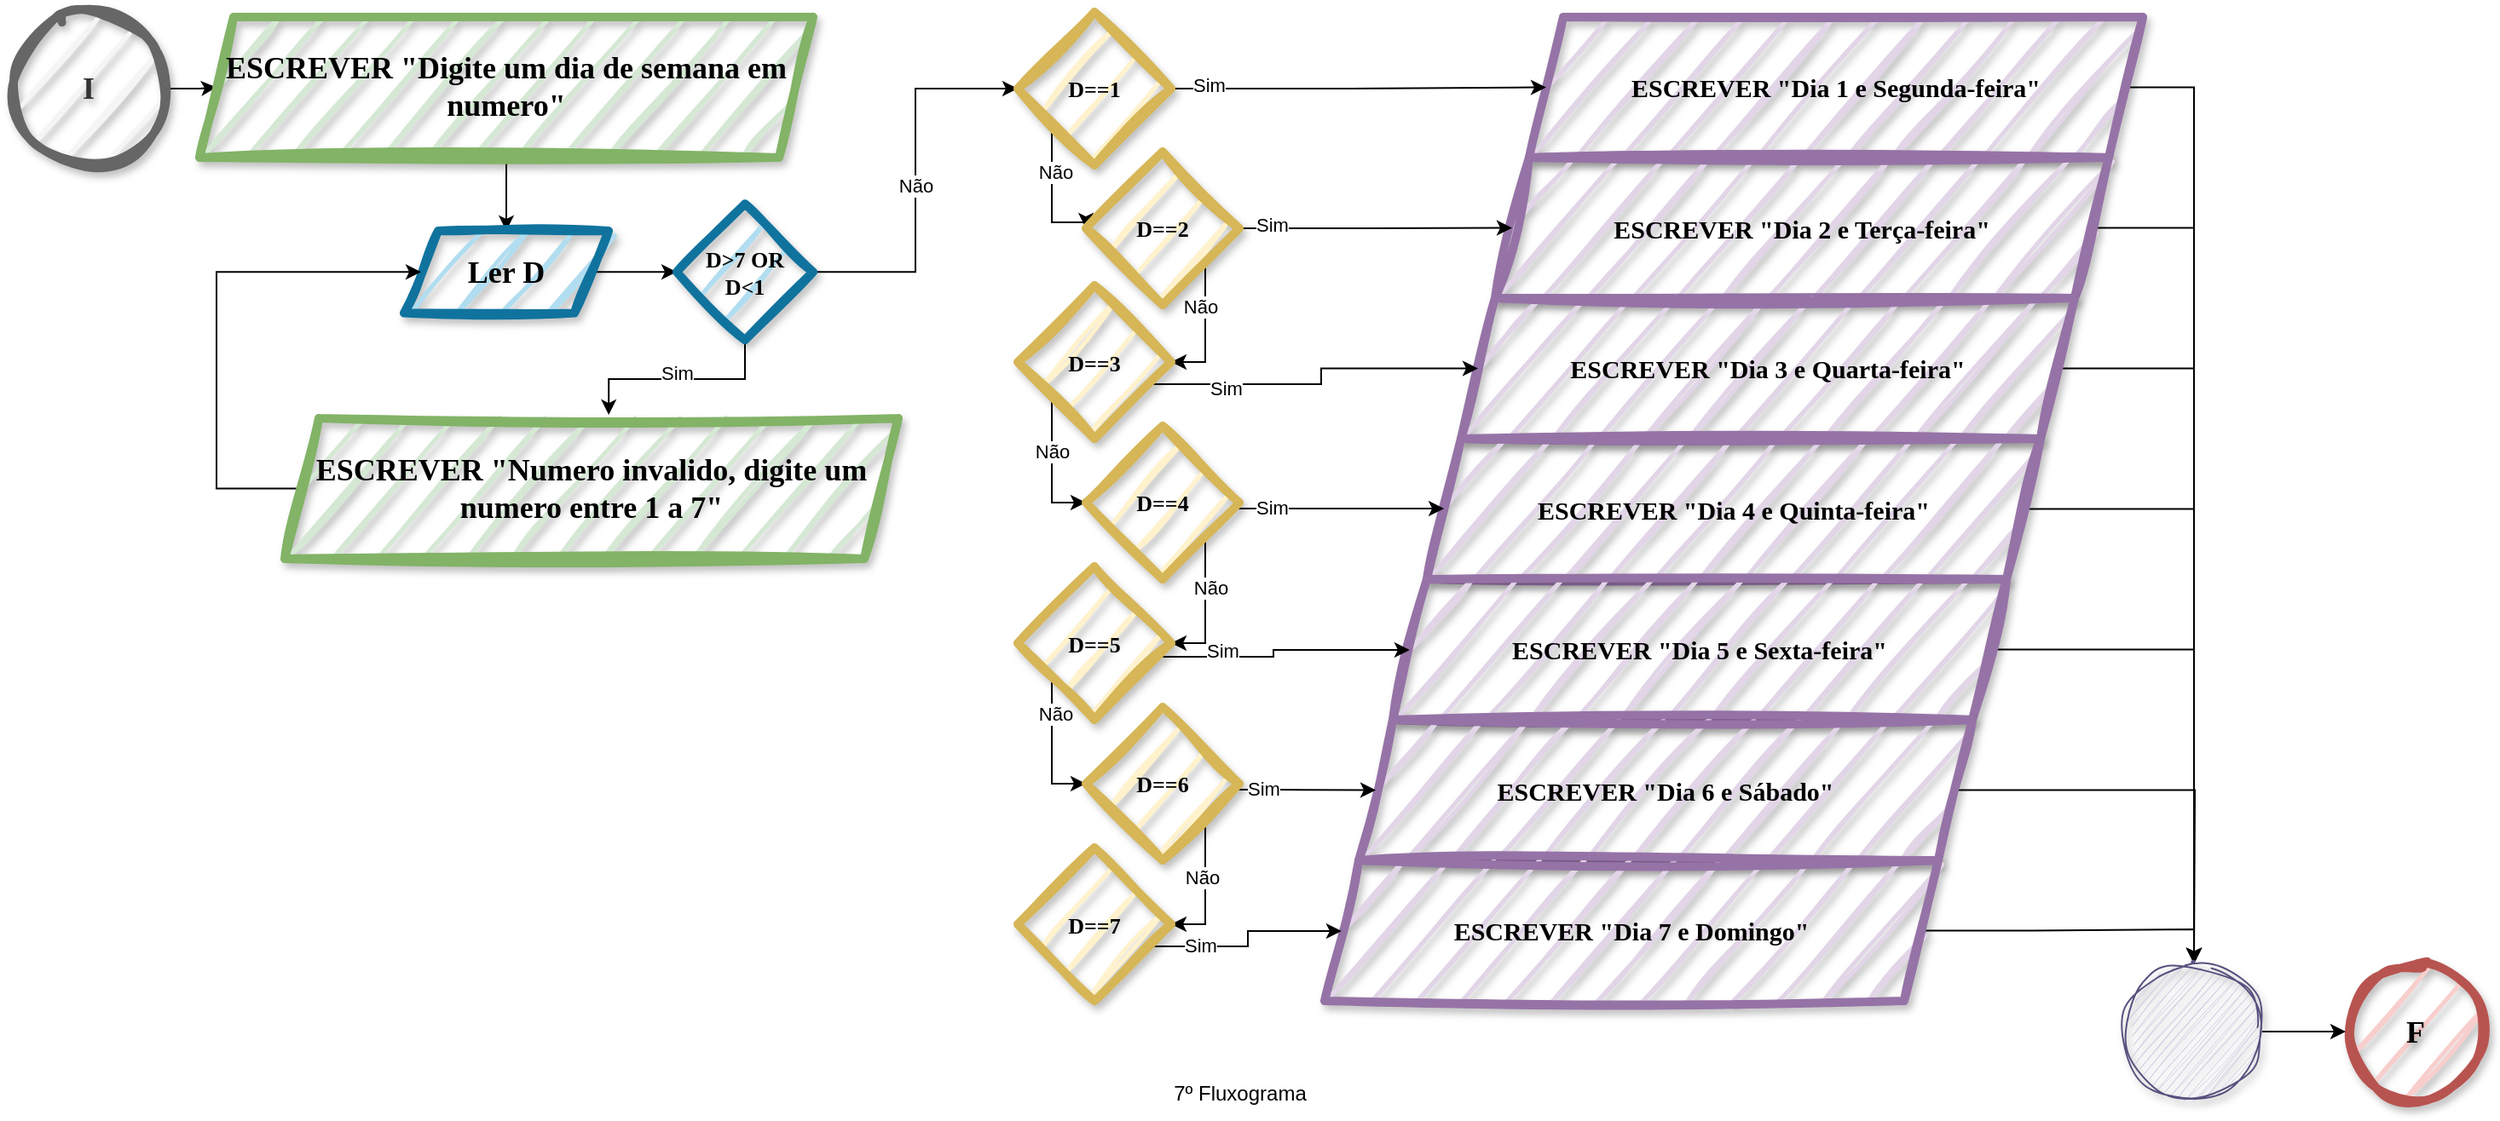 <mxfile version="28.2.5">
  <diagram name="Página-1" id="9xwKT7UWdcwKdDa5wmCm">
    <mxGraphModel dx="2216" dy="914" grid="1" gridSize="10" guides="1" tooltips="1" connect="1" arrows="1" fold="1" page="1" pageScale="1" pageWidth="1169" pageHeight="827" math="0" shadow="0">
      <root>
        <mxCell id="0" />
        <mxCell id="1" parent="0" />
        <mxCell id="ja1WpsGNbCiEYwsB8e6B-7" value="" style="edgeStyle=orthogonalEdgeStyle;rounded=0;orthogonalLoop=1;jettySize=auto;html=1;entryX=0;entryY=0.5;entryDx=0;entryDy=0;" parent="1" source="ja1WpsGNbCiEYwsB8e6B-2" target="ja1WpsGNbCiEYwsB8e6B-6" edge="1">
          <mxGeometry relative="1" as="geometry">
            <mxPoint x="200" y="66" as="targetPoint" />
          </mxGeometry>
        </mxCell>
        <mxCell id="ja1WpsGNbCiEYwsB8e6B-2" value="I" style="ellipse;whiteSpace=wrap;html=1;aspect=fixed;fillColor=#f5f5f5;strokeColor=#666666;strokeWidth=5;perimeterSpacing=1;sketch=1;curveFitting=1;jiggle=2;fontFamily=Lucida Console;fontStyle=1;fontSize=18;verticalAlign=middle;labelBackgroundColor=none;labelBorderColor=none;textShadow=1;shadow=1;fontColor=#333333;" parent="1" vertex="1">
          <mxGeometry x="30" y="20" width="90" height="90" as="geometry" />
        </mxCell>
        <mxCell id="ja1WpsGNbCiEYwsB8e6B-3" value="F" style="ellipse;whiteSpace=wrap;html=1;aspect=fixed;fillColor=#f8cecc;strokeColor=#b85450;strokeWidth=5;perimeterSpacing=1;sketch=1;curveFitting=1;jiggle=2;fontFamily=Lucida Console;fontStyle=1;fontSize=18;verticalAlign=middle;labelBackgroundColor=none;labelBorderColor=none;textShadow=1;shadow=1;" parent="1" vertex="1">
          <mxGeometry x="1400" y="578.5" width="80" height="80" as="geometry" />
        </mxCell>
        <mxCell id="ja1WpsGNbCiEYwsB8e6B-33" value="" style="edgeStyle=orthogonalEdgeStyle;rounded=0;orthogonalLoop=1;jettySize=auto;html=1;" parent="1" source="ja1WpsGNbCiEYwsB8e6B-6" target="ja1WpsGNbCiEYwsB8e6B-32" edge="1">
          <mxGeometry relative="1" as="geometry" />
        </mxCell>
        <mxCell id="ja1WpsGNbCiEYwsB8e6B-6" value="ESCREVER &quot;Digite um dia de semana em numero&quot;" style="shape=parallelogram;perimeter=parallelogramPerimeter;whiteSpace=wrap;html=1;fixedSize=1;fontSize=18;fontFamily=Lucida Console;fillColor=#d5e8d4;strokeColor=#82b366;strokeWidth=5;sketch=1;curveFitting=1;jiggle=2;fontStyle=1;labelBackgroundColor=none;labelBorderColor=none;shadow=1;" parent="1" vertex="1">
          <mxGeometry x="140" y="23" width="360" height="82.5" as="geometry" />
        </mxCell>
        <mxCell id="ja1WpsGNbCiEYwsB8e6B-97" style="edgeStyle=orthogonalEdgeStyle;rounded=0;orthogonalLoop=1;jettySize=auto;html=1;entryX=0.5;entryY=0;entryDx=0;entryDy=0;" parent="1" source="ja1WpsGNbCiEYwsB8e6B-10" target="ja1WpsGNbCiEYwsB8e6B-95" edge="1">
          <mxGeometry relative="1" as="geometry">
            <Array as="points">
              <mxPoint x="1310" y="64.5" />
            </Array>
          </mxGeometry>
        </mxCell>
        <mxCell id="ja1WpsGNbCiEYwsB8e6B-10" value="ESCREVER &quot;Dia 1 e Segunda-feira&quot;" style="shape=parallelogram;perimeter=parallelogramPerimeter;whiteSpace=wrap;html=1;fixedSize=1;fontSize=15;fontFamily=Lucida Console;fillColor=#e1d5e7;strokeColor=#9673a6;strokeWidth=5;sketch=1;curveFitting=1;jiggle=2;fontStyle=1;labelBackgroundColor=none;labelBorderColor=none;shadow=1;" parent="1" vertex="1">
          <mxGeometry x="920" y="23" width="360" height="82.5" as="geometry" />
        </mxCell>
        <mxCell id="ja1WpsGNbCiEYwsB8e6B-98" style="edgeStyle=orthogonalEdgeStyle;rounded=0;orthogonalLoop=1;jettySize=auto;html=1;entryX=0.5;entryY=0;entryDx=0;entryDy=0;" parent="1" source="ja1WpsGNbCiEYwsB8e6B-11" target="ja1WpsGNbCiEYwsB8e6B-95" edge="1">
          <mxGeometry relative="1" as="geometry" />
        </mxCell>
        <mxCell id="ja1WpsGNbCiEYwsB8e6B-11" value="ESCREVER &quot;Dia 2 e Terça-feira&quot;" style="shape=parallelogram;perimeter=parallelogramPerimeter;whiteSpace=wrap;html=1;fixedSize=1;fontSize=15;fontFamily=Lucida Console;fillColor=#e1d5e7;strokeColor=#9673a6;strokeWidth=5;sketch=1;curveFitting=1;jiggle=2;fontStyle=1;labelBackgroundColor=none;labelBorderColor=none;shadow=1;" parent="1" vertex="1">
          <mxGeometry x="900" y="105.5" width="360" height="82.5" as="geometry" />
        </mxCell>
        <mxCell id="ja1WpsGNbCiEYwsB8e6B-99" style="edgeStyle=orthogonalEdgeStyle;rounded=0;orthogonalLoop=1;jettySize=auto;html=1;entryX=0.5;entryY=0;entryDx=0;entryDy=0;" parent="1" source="ja1WpsGNbCiEYwsB8e6B-12" target="ja1WpsGNbCiEYwsB8e6B-95" edge="1">
          <mxGeometry relative="1" as="geometry" />
        </mxCell>
        <mxCell id="ja1WpsGNbCiEYwsB8e6B-12" value="ESCREVER &quot;Dia 3 e Quarta-feira&quot;" style="shape=parallelogram;perimeter=parallelogramPerimeter;whiteSpace=wrap;html=1;fixedSize=1;fontSize=15;fontFamily=Lucida Console;fillColor=#e1d5e7;strokeColor=#9673a6;strokeWidth=5;sketch=1;curveFitting=1;jiggle=2;fontStyle=1;labelBackgroundColor=none;labelBorderColor=none;shadow=1;" parent="1" vertex="1">
          <mxGeometry x="880" y="188" width="360" height="82.5" as="geometry" />
        </mxCell>
        <mxCell id="ja1WpsGNbCiEYwsB8e6B-100" style="edgeStyle=orthogonalEdgeStyle;rounded=0;orthogonalLoop=1;jettySize=auto;html=1;entryX=0.5;entryY=0;entryDx=0;entryDy=0;" parent="1" source="ja1WpsGNbCiEYwsB8e6B-13" target="ja1WpsGNbCiEYwsB8e6B-95" edge="1">
          <mxGeometry relative="1" as="geometry" />
        </mxCell>
        <mxCell id="ja1WpsGNbCiEYwsB8e6B-13" value="ESCREVER &quot;Dia 4 e Quinta-feira&quot;" style="shape=parallelogram;perimeter=parallelogramPerimeter;whiteSpace=wrap;html=1;fixedSize=1;fontSize=15;fontFamily=Lucida Console;fillColor=#e1d5e7;strokeColor=#9673a6;strokeWidth=5;sketch=1;curveFitting=1;jiggle=2;fontStyle=1;labelBackgroundColor=none;labelBorderColor=none;shadow=1;" parent="1" vertex="1">
          <mxGeometry x="860" y="270.5" width="360" height="82.5" as="geometry" />
        </mxCell>
        <mxCell id="ja1WpsGNbCiEYwsB8e6B-101" style="edgeStyle=orthogonalEdgeStyle;rounded=0;orthogonalLoop=1;jettySize=auto;html=1;entryX=0.5;entryY=0;entryDx=0;entryDy=0;" parent="1" source="ja1WpsGNbCiEYwsB8e6B-14" target="ja1WpsGNbCiEYwsB8e6B-95" edge="1">
          <mxGeometry relative="1" as="geometry" />
        </mxCell>
        <mxCell id="ja1WpsGNbCiEYwsB8e6B-14" value="ESCREVER &quot;Dia 5 e Sexta-feira&quot;" style="shape=parallelogram;perimeter=parallelogramPerimeter;whiteSpace=wrap;html=1;fixedSize=1;fontSize=15;fontFamily=Lucida Console;fillColor=#e1d5e7;strokeColor=#9673a6;strokeWidth=5;sketch=1;curveFitting=1;jiggle=2;fontStyle=1;labelBackgroundColor=none;labelBorderColor=none;shadow=1;" parent="1" vertex="1">
          <mxGeometry x="840" y="353" width="360" height="82.5" as="geometry" />
        </mxCell>
        <mxCell id="ja1WpsGNbCiEYwsB8e6B-102" style="edgeStyle=orthogonalEdgeStyle;rounded=0;orthogonalLoop=1;jettySize=auto;html=1;" parent="1" source="ja1WpsGNbCiEYwsB8e6B-15" edge="1">
          <mxGeometry relative="1" as="geometry">
            <mxPoint x="1310" y="578.5" as="targetPoint" />
          </mxGeometry>
        </mxCell>
        <mxCell id="ja1WpsGNbCiEYwsB8e6B-15" value="ESCREVER &quot;Dia 6 e Sábado&quot;" style="shape=parallelogram;perimeter=parallelogramPerimeter;whiteSpace=wrap;html=1;fixedSize=1;fontSize=15;fontFamily=Lucida Console;fillColor=#e1d5e7;strokeColor=#9673a6;strokeWidth=5;sketch=1;curveFitting=1;jiggle=2;fontStyle=1;labelBackgroundColor=none;labelBorderColor=none;shadow=1;" parent="1" vertex="1">
          <mxGeometry x="820" y="435.5" width="360" height="82.5" as="geometry" />
        </mxCell>
        <mxCell id="ja1WpsGNbCiEYwsB8e6B-103" style="edgeStyle=orthogonalEdgeStyle;rounded=0;orthogonalLoop=1;jettySize=auto;html=1;entryX=0.5;entryY=0;entryDx=0;entryDy=0;" parent="1" source="ja1WpsGNbCiEYwsB8e6B-16" target="ja1WpsGNbCiEYwsB8e6B-95" edge="1">
          <mxGeometry relative="1" as="geometry" />
        </mxCell>
        <mxCell id="ja1WpsGNbCiEYwsB8e6B-16" value="ESCREVER &quot;Dia 7 e Domingo&quot;" style="shape=parallelogram;perimeter=parallelogramPerimeter;whiteSpace=wrap;html=1;fixedSize=1;fontSize=15;fontFamily=Lucida Console;fillColor=#e1d5e7;strokeColor=#9673a6;strokeWidth=5;sketch=1;curveFitting=1;jiggle=2;fontStyle=1;labelBackgroundColor=none;labelBorderColor=none;shadow=1;" parent="1" vertex="1">
          <mxGeometry x="800" y="518" width="360" height="82.5" as="geometry" />
        </mxCell>
        <mxCell id="ja1WpsGNbCiEYwsB8e6B-36" value="" style="edgeStyle=orthogonalEdgeStyle;rounded=0;orthogonalLoop=1;jettySize=auto;html=1;" parent="1" source="ja1WpsGNbCiEYwsB8e6B-32" target="ja1WpsGNbCiEYwsB8e6B-34" edge="1">
          <mxGeometry relative="1" as="geometry" />
        </mxCell>
        <mxCell id="ja1WpsGNbCiEYwsB8e6B-32" value="Ler D" style="shape=parallelogram;perimeter=parallelogramPerimeter;whiteSpace=wrap;html=1;fixedSize=1;fontSize=18;fontFamily=Lucida Console;fillColor=#b1ddf0;strokeColor=#10739e;strokeWidth=5;sketch=1;curveFitting=1;jiggle=2;fontStyle=1;labelBackgroundColor=none;labelBorderColor=none;shadow=1;" parent="1" vertex="1">
          <mxGeometry x="260" y="148.5" width="120" height="48.25" as="geometry" />
        </mxCell>
        <mxCell id="ja1WpsGNbCiEYwsB8e6B-106" style="edgeStyle=orthogonalEdgeStyle;rounded=0;orthogonalLoop=1;jettySize=auto;html=1;entryX=0;entryY=0.5;entryDx=0;entryDy=0;" parent="1" source="ja1WpsGNbCiEYwsB8e6B-34" target="ja1WpsGNbCiEYwsB8e6B-37" edge="1">
          <mxGeometry relative="1" as="geometry" />
        </mxCell>
        <mxCell id="ja1WpsGNbCiEYwsB8e6B-107" value="Não" style="edgeLabel;html=1;align=center;verticalAlign=middle;resizable=0;points=[];" parent="ja1WpsGNbCiEYwsB8e6B-106" vertex="1" connectable="0">
          <mxGeometry x="-0.024" relative="1" as="geometry">
            <mxPoint as="offset" />
          </mxGeometry>
        </mxCell>
        <mxCell id="ja1WpsGNbCiEYwsB8e6B-110" value="" style="edgeStyle=orthogonalEdgeStyle;rounded=0;orthogonalLoop=1;jettySize=auto;html=1;entryX=0.528;entryY=-0.024;entryDx=0;entryDy=0;entryPerimeter=0;" parent="1" source="ja1WpsGNbCiEYwsB8e6B-34" target="ja1WpsGNbCiEYwsB8e6B-111" edge="1">
          <mxGeometry relative="1" as="geometry">
            <mxPoint x="460" y="248.5" as="targetPoint" />
          </mxGeometry>
        </mxCell>
        <mxCell id="ja1WpsGNbCiEYwsB8e6B-113" value="Sim" style="edgeLabel;html=1;align=center;verticalAlign=middle;resizable=0;points=[];" parent="ja1WpsGNbCiEYwsB8e6B-110" vertex="1" connectable="0">
          <mxGeometry x="0.017" y="-4" relative="1" as="geometry">
            <mxPoint as="offset" />
          </mxGeometry>
        </mxCell>
        <mxCell id="ja1WpsGNbCiEYwsB8e6B-34" value="D&amp;gt;7 OR&lt;div&gt;D&amp;lt;1&lt;/div&gt;" style="rhombus;whiteSpace=wrap;html=1;fontSize=13;fontFamily=Lucida Console;fillColor=#b1ddf0;strokeColor=#10739e;strokeWidth=5;sketch=1;curveFitting=1;jiggle=2;fontStyle=1;labelBackgroundColor=none;labelBorderColor=none;shadow=1;" parent="1" vertex="1">
          <mxGeometry x="420" y="132.63" width="80" height="80" as="geometry" />
        </mxCell>
        <mxCell id="ja1WpsGNbCiEYwsB8e6B-52" style="edgeStyle=orthogonalEdgeStyle;rounded=0;orthogonalLoop=1;jettySize=auto;html=1;entryX=0;entryY=0.5;entryDx=0;entryDy=0;" parent="1" source="ja1WpsGNbCiEYwsB8e6B-37" target="ja1WpsGNbCiEYwsB8e6B-42" edge="1">
          <mxGeometry relative="1" as="geometry">
            <Array as="points">
              <mxPoint x="640" y="143.5" />
            </Array>
          </mxGeometry>
        </mxCell>
        <mxCell id="ja1WpsGNbCiEYwsB8e6B-77" value="Não" style="edgeLabel;html=1;align=center;verticalAlign=middle;resizable=0;points=[];" parent="ja1WpsGNbCiEYwsB8e6B-52" vertex="1" connectable="0">
          <mxGeometry x="-0.293" y="2" relative="1" as="geometry">
            <mxPoint as="offset" />
          </mxGeometry>
        </mxCell>
        <mxCell id="ja1WpsGNbCiEYwsB8e6B-79" style="edgeStyle=orthogonalEdgeStyle;rounded=0;orthogonalLoop=1;jettySize=auto;html=1;entryX=0;entryY=0.5;entryDx=0;entryDy=0;" parent="1" source="ja1WpsGNbCiEYwsB8e6B-37" target="ja1WpsGNbCiEYwsB8e6B-10" edge="1">
          <mxGeometry relative="1" as="geometry" />
        </mxCell>
        <mxCell id="ja1WpsGNbCiEYwsB8e6B-94" value="Sim" style="edgeLabel;html=1;align=center;verticalAlign=middle;resizable=0;points=[];" parent="ja1WpsGNbCiEYwsB8e6B-79" vertex="1" connectable="0">
          <mxGeometry x="-0.801" y="3" relative="1" as="geometry">
            <mxPoint y="1" as="offset" />
          </mxGeometry>
        </mxCell>
        <mxCell id="ja1WpsGNbCiEYwsB8e6B-37" value="D==1" style="rhombus;whiteSpace=wrap;html=1;fontSize=13;fontFamily=Lucida Console;fillColor=#fff2cc;strokeColor=#d6b656;strokeWidth=5;sketch=1;curveFitting=1;jiggle=2;fontStyle=1;labelBackgroundColor=none;labelBorderColor=none;shadow=1;" parent="1" vertex="1">
          <mxGeometry x="620" y="20" width="90" height="90" as="geometry" />
        </mxCell>
        <mxCell id="ja1WpsGNbCiEYwsB8e6B-53" style="edgeStyle=orthogonalEdgeStyle;rounded=0;orthogonalLoop=1;jettySize=auto;html=1;entryX=1;entryY=0.5;entryDx=0;entryDy=0;" parent="1" source="ja1WpsGNbCiEYwsB8e6B-42" target="ja1WpsGNbCiEYwsB8e6B-43" edge="1">
          <mxGeometry relative="1" as="geometry">
            <Array as="points">
              <mxPoint x="730" y="225.5" />
            </Array>
          </mxGeometry>
        </mxCell>
        <mxCell id="ja1WpsGNbCiEYwsB8e6B-76" value="Não" style="edgeLabel;html=1;align=center;verticalAlign=middle;resizable=0;points=[];" parent="ja1WpsGNbCiEYwsB8e6B-53" vertex="1" connectable="0">
          <mxGeometry x="-0.358" y="-3" relative="1" as="geometry">
            <mxPoint y="1" as="offset" />
          </mxGeometry>
        </mxCell>
        <mxCell id="ja1WpsGNbCiEYwsB8e6B-80" style="edgeStyle=orthogonalEdgeStyle;rounded=0;orthogonalLoop=1;jettySize=auto;html=1;entryX=0;entryY=0.5;entryDx=0;entryDy=0;" parent="1" source="ja1WpsGNbCiEYwsB8e6B-42" target="ja1WpsGNbCiEYwsB8e6B-11" edge="1">
          <mxGeometry relative="1" as="geometry" />
        </mxCell>
        <mxCell id="ja1WpsGNbCiEYwsB8e6B-93" value="Sim" style="edgeLabel;html=1;align=center;verticalAlign=middle;resizable=0;points=[];" parent="ja1WpsGNbCiEYwsB8e6B-80" vertex="1" connectable="0">
          <mxGeometry x="-0.75" y="3" relative="1" as="geometry">
            <mxPoint x="-1" y="1" as="offset" />
          </mxGeometry>
        </mxCell>
        <mxCell id="ja1WpsGNbCiEYwsB8e6B-42" value="D==2" style="rhombus;whiteSpace=wrap;html=1;fontSize=13;fontFamily=Lucida Console;fillColor=#fff2cc;strokeColor=#d6b656;strokeWidth=5;sketch=1;curveFitting=1;jiggle=2;fontStyle=1;labelBackgroundColor=none;labelBorderColor=none;shadow=1;" parent="1" vertex="1">
          <mxGeometry x="660" y="102" width="90" height="90" as="geometry" />
        </mxCell>
        <mxCell id="ja1WpsGNbCiEYwsB8e6B-54" style="edgeStyle=orthogonalEdgeStyle;rounded=0;orthogonalLoop=1;jettySize=auto;html=1;entryX=0;entryY=0.5;entryDx=0;entryDy=0;" parent="1" source="ja1WpsGNbCiEYwsB8e6B-43" target="ja1WpsGNbCiEYwsB8e6B-44" edge="1">
          <mxGeometry relative="1" as="geometry">
            <Array as="points">
              <mxPoint x="640" y="308.5" />
            </Array>
          </mxGeometry>
        </mxCell>
        <mxCell id="ja1WpsGNbCiEYwsB8e6B-75" value="Não" style="edgeLabel;html=1;align=center;verticalAlign=middle;resizable=0;points=[];" parent="ja1WpsGNbCiEYwsB8e6B-54" vertex="1" connectable="0">
          <mxGeometry x="-0.224" relative="1" as="geometry">
            <mxPoint as="offset" />
          </mxGeometry>
        </mxCell>
        <mxCell id="ja1WpsGNbCiEYwsB8e6B-81" style="edgeStyle=orthogonalEdgeStyle;rounded=0;orthogonalLoop=1;jettySize=auto;html=1;entryX=0;entryY=0.5;entryDx=0;entryDy=0;" parent="1" source="ja1WpsGNbCiEYwsB8e6B-43" target="ja1WpsGNbCiEYwsB8e6B-12" edge="1">
          <mxGeometry relative="1" as="geometry">
            <Array as="points">
              <mxPoint x="798" y="238.5" />
              <mxPoint x="798" y="229.5" />
            </Array>
          </mxGeometry>
        </mxCell>
        <mxCell id="ja1WpsGNbCiEYwsB8e6B-92" value="Sim" style="edgeLabel;html=1;align=center;verticalAlign=middle;resizable=0;points=[];" parent="ja1WpsGNbCiEYwsB8e6B-81" vertex="1" connectable="0">
          <mxGeometry x="-0.555" y="-2" relative="1" as="geometry">
            <mxPoint as="offset" />
          </mxGeometry>
        </mxCell>
        <mxCell id="ja1WpsGNbCiEYwsB8e6B-43" value="D==3" style="rhombus;whiteSpace=wrap;html=1;fontSize=13;fontFamily=Lucida Console;fillColor=#fff2cc;strokeColor=#d6b656;strokeWidth=5;sketch=1;curveFitting=1;jiggle=2;fontStyle=1;labelBackgroundColor=none;labelBorderColor=none;shadow=1;" parent="1" vertex="1">
          <mxGeometry x="620" y="180.5" width="90" height="90" as="geometry" />
        </mxCell>
        <mxCell id="ja1WpsGNbCiEYwsB8e6B-57" style="edgeStyle=orthogonalEdgeStyle;rounded=0;orthogonalLoop=1;jettySize=auto;html=1;entryX=1;entryY=0.5;entryDx=0;entryDy=0;" parent="1" source="ja1WpsGNbCiEYwsB8e6B-44" target="ja1WpsGNbCiEYwsB8e6B-45" edge="1">
          <mxGeometry relative="1" as="geometry">
            <Array as="points">
              <mxPoint x="730" y="390.5" />
            </Array>
          </mxGeometry>
        </mxCell>
        <mxCell id="ja1WpsGNbCiEYwsB8e6B-74" value="Não" style="edgeLabel;html=1;align=center;verticalAlign=middle;resizable=0;points=[];" parent="ja1WpsGNbCiEYwsB8e6B-57" vertex="1" connectable="0">
          <mxGeometry x="-0.309" y="3" relative="1" as="geometry">
            <mxPoint y="1" as="offset" />
          </mxGeometry>
        </mxCell>
        <mxCell id="ja1WpsGNbCiEYwsB8e6B-82" value="" style="edgeStyle=orthogonalEdgeStyle;rounded=0;orthogonalLoop=1;jettySize=auto;html=1;" parent="1" source="ja1WpsGNbCiEYwsB8e6B-44" target="ja1WpsGNbCiEYwsB8e6B-13" edge="1">
          <mxGeometry relative="1" as="geometry">
            <Array as="points">
              <mxPoint x="780" y="311.5" />
              <mxPoint x="780" y="311.5" />
            </Array>
          </mxGeometry>
        </mxCell>
        <mxCell id="ja1WpsGNbCiEYwsB8e6B-91" value="Sim" style="edgeLabel;html=1;align=center;verticalAlign=middle;resizable=0;points=[];" parent="ja1WpsGNbCiEYwsB8e6B-82" vertex="1" connectable="0">
          <mxGeometry x="-0.636" y="1" relative="1" as="geometry">
            <mxPoint as="offset" />
          </mxGeometry>
        </mxCell>
        <mxCell id="ja1WpsGNbCiEYwsB8e6B-44" value="D==4" style="rhombus;whiteSpace=wrap;html=1;fontSize=13;fontFamily=Lucida Console;fillColor=#fff2cc;strokeColor=#d6b656;strokeWidth=5;sketch=1;curveFitting=1;jiggle=2;fontStyle=1;labelBackgroundColor=none;labelBorderColor=none;shadow=1;" parent="1" vertex="1">
          <mxGeometry x="660" y="263" width="90" height="90" as="geometry" />
        </mxCell>
        <mxCell id="ja1WpsGNbCiEYwsB8e6B-58" style="edgeStyle=orthogonalEdgeStyle;rounded=0;orthogonalLoop=1;jettySize=auto;html=1;entryX=0;entryY=0.5;entryDx=0;entryDy=0;" parent="1" source="ja1WpsGNbCiEYwsB8e6B-45" target="ja1WpsGNbCiEYwsB8e6B-46" edge="1">
          <mxGeometry relative="1" as="geometry">
            <Array as="points">
              <mxPoint x="640" y="473.5" />
            </Array>
          </mxGeometry>
        </mxCell>
        <mxCell id="ja1WpsGNbCiEYwsB8e6B-73" value="Não" style="edgeLabel;html=1;align=center;verticalAlign=middle;resizable=0;points=[];" parent="ja1WpsGNbCiEYwsB8e6B-58" vertex="1" connectable="0">
          <mxGeometry x="-0.491" y="2" relative="1" as="geometry">
            <mxPoint as="offset" />
          </mxGeometry>
        </mxCell>
        <mxCell id="ja1WpsGNbCiEYwsB8e6B-83" style="edgeStyle=orthogonalEdgeStyle;rounded=0;orthogonalLoop=1;jettySize=auto;html=1;" parent="1" source="ja1WpsGNbCiEYwsB8e6B-45" target="ja1WpsGNbCiEYwsB8e6B-14" edge="1">
          <mxGeometry relative="1" as="geometry">
            <Array as="points">
              <mxPoint x="770" y="398.5" />
              <mxPoint x="770" y="394.5" />
            </Array>
          </mxGeometry>
        </mxCell>
        <mxCell id="ja1WpsGNbCiEYwsB8e6B-90" value="Sim" style="edgeLabel;html=1;align=center;verticalAlign=middle;resizable=0;points=[];" parent="ja1WpsGNbCiEYwsB8e6B-83" vertex="1" connectable="0">
          <mxGeometry x="-0.5" y="4" relative="1" as="geometry">
            <mxPoint as="offset" />
          </mxGeometry>
        </mxCell>
        <mxCell id="ja1WpsGNbCiEYwsB8e6B-45" value="D==5" style="rhombus;whiteSpace=wrap;html=1;fontSize=13;fontFamily=Lucida Console;fillColor=#fff2cc;strokeColor=#d6b656;strokeWidth=5;sketch=1;curveFitting=1;jiggle=2;fontStyle=1;labelBackgroundColor=none;labelBorderColor=none;shadow=1;" parent="1" vertex="1">
          <mxGeometry x="620" y="345.5" width="90" height="90" as="geometry" />
        </mxCell>
        <mxCell id="ja1WpsGNbCiEYwsB8e6B-59" style="edgeStyle=orthogonalEdgeStyle;rounded=0;orthogonalLoop=1;jettySize=auto;html=1;entryX=1;entryY=0.5;entryDx=0;entryDy=0;" parent="1" source="ja1WpsGNbCiEYwsB8e6B-46" target="ja1WpsGNbCiEYwsB8e6B-47" edge="1">
          <mxGeometry relative="1" as="geometry">
            <Array as="points">
              <mxPoint x="730" y="555.5" />
            </Array>
          </mxGeometry>
        </mxCell>
        <mxCell id="ja1WpsGNbCiEYwsB8e6B-72" value="Não" style="edgeLabel;html=1;align=center;verticalAlign=middle;resizable=0;points=[];" parent="ja1WpsGNbCiEYwsB8e6B-59" vertex="1" connectable="0">
          <mxGeometry x="-0.164" y="-2" relative="1" as="geometry">
            <mxPoint as="offset" />
          </mxGeometry>
        </mxCell>
        <mxCell id="ja1WpsGNbCiEYwsB8e6B-84" style="edgeStyle=orthogonalEdgeStyle;rounded=0;orthogonalLoop=1;jettySize=auto;html=1;entryX=0;entryY=0.5;entryDx=0;entryDy=0;" parent="1" source="ja1WpsGNbCiEYwsB8e6B-46" target="ja1WpsGNbCiEYwsB8e6B-15" edge="1">
          <mxGeometry relative="1" as="geometry">
            <Array as="points">
              <mxPoint x="770" y="476.5" />
              <mxPoint x="770" y="476.5" />
            </Array>
          </mxGeometry>
        </mxCell>
        <mxCell id="ja1WpsGNbCiEYwsB8e6B-89" value="Sim" style="edgeLabel;html=1;align=center;verticalAlign=middle;resizable=0;points=[];" parent="ja1WpsGNbCiEYwsB8e6B-84" vertex="1" connectable="0">
          <mxGeometry x="-0.581" y="1" relative="1" as="geometry">
            <mxPoint as="offset" />
          </mxGeometry>
        </mxCell>
        <mxCell id="ja1WpsGNbCiEYwsB8e6B-46" value="D==6" style="rhombus;whiteSpace=wrap;html=1;fontSize=13;fontFamily=Lucida Console;fillColor=#fff2cc;strokeColor=#d6b656;strokeWidth=5;sketch=1;curveFitting=1;jiggle=2;fontStyle=1;labelBackgroundColor=none;labelBorderColor=none;shadow=1;" parent="1" vertex="1">
          <mxGeometry x="660" y="428" width="90" height="90" as="geometry" />
        </mxCell>
        <mxCell id="ja1WpsGNbCiEYwsB8e6B-85" style="edgeStyle=orthogonalEdgeStyle;rounded=0;orthogonalLoop=1;jettySize=auto;html=1;" parent="1" source="ja1WpsGNbCiEYwsB8e6B-47" target="ja1WpsGNbCiEYwsB8e6B-16" edge="1">
          <mxGeometry relative="1" as="geometry">
            <Array as="points">
              <mxPoint x="755" y="568.5" />
              <mxPoint x="755" y="559.5" />
            </Array>
          </mxGeometry>
        </mxCell>
        <mxCell id="ja1WpsGNbCiEYwsB8e6B-86" value="Sim" style="edgeLabel;html=1;align=center;verticalAlign=middle;resizable=0;points=[];" parent="ja1WpsGNbCiEYwsB8e6B-85" vertex="1" connectable="0">
          <mxGeometry x="-0.508" y="1" relative="1" as="geometry">
            <mxPoint as="offset" />
          </mxGeometry>
        </mxCell>
        <mxCell id="ja1WpsGNbCiEYwsB8e6B-47" value="D==7" style="rhombus;whiteSpace=wrap;html=1;fontSize=13;fontFamily=Lucida Console;fillColor=#fff2cc;strokeColor=#d6b656;strokeWidth=5;sketch=1;curveFitting=1;jiggle=2;fontStyle=1;labelBackgroundColor=none;labelBorderColor=none;shadow=1;" parent="1" vertex="1">
          <mxGeometry x="620" y="510.5" width="90" height="90" as="geometry" />
        </mxCell>
        <mxCell id="ja1WpsGNbCiEYwsB8e6B-199" style="edgeStyle=orthogonalEdgeStyle;rounded=0;orthogonalLoop=1;jettySize=auto;html=1;entryX=0;entryY=0.5;entryDx=0;entryDy=0;" parent="1" source="ja1WpsGNbCiEYwsB8e6B-95" target="ja1WpsGNbCiEYwsB8e6B-3" edge="1">
          <mxGeometry relative="1" as="geometry" />
        </mxCell>
        <mxCell id="ja1WpsGNbCiEYwsB8e6B-95" value="" style="ellipse;whiteSpace=wrap;html=1;aspect=fixed;labelBackgroundColor=default;labelBorderColor=default;textShadow=1;sketch=1;curveFitting=1;jiggle=2;shadow=1;fillColor=#d0cee2;strokeColor=#56517e;" parent="1" vertex="1">
          <mxGeometry x="1270" y="578.5" width="80" height="80" as="geometry" />
        </mxCell>
        <mxCell id="ja1WpsGNbCiEYwsB8e6B-198" style="edgeStyle=orthogonalEdgeStyle;rounded=0;orthogonalLoop=1;jettySize=auto;html=1;entryX=0;entryY=0.5;entryDx=0;entryDy=0;" parent="1" source="ja1WpsGNbCiEYwsB8e6B-111" target="ja1WpsGNbCiEYwsB8e6B-32" edge="1">
          <mxGeometry relative="1" as="geometry">
            <mxPoint x="160" y="168.5" as="targetPoint" />
            <Array as="points">
              <mxPoint x="150" y="299.5" />
              <mxPoint x="150" y="172.5" />
            </Array>
          </mxGeometry>
        </mxCell>
        <mxCell id="ja1WpsGNbCiEYwsB8e6B-111" value="ESCREVER &quot;Numero invalido, digite um numero entre 1 a 7&quot;" style="shape=parallelogram;perimeter=parallelogramPerimeter;whiteSpace=wrap;html=1;fixedSize=1;fontSize=18;fontFamily=Lucida Console;fillColor=#d5e8d4;strokeColor=#82b366;strokeWidth=5;sketch=1;curveFitting=1;jiggle=2;fontStyle=1;labelBackgroundColor=none;labelBorderColor=none;shadow=1;" parent="1" vertex="1">
          <mxGeometry x="190" y="258.5" width="360" height="82.5" as="geometry" />
        </mxCell>
        <mxCell id="lKpUpEgInYRRzoMU6R0F-3" value="7º Fluxograma" style="text;html=1;align=center;verticalAlign=middle;resizable=0;points=[];autosize=1;strokeColor=none;fillColor=none;" vertex="1" parent="1">
          <mxGeometry x="700" y="640" width="100" height="30" as="geometry" />
        </mxCell>
      </root>
    </mxGraphModel>
  </diagram>
</mxfile>
